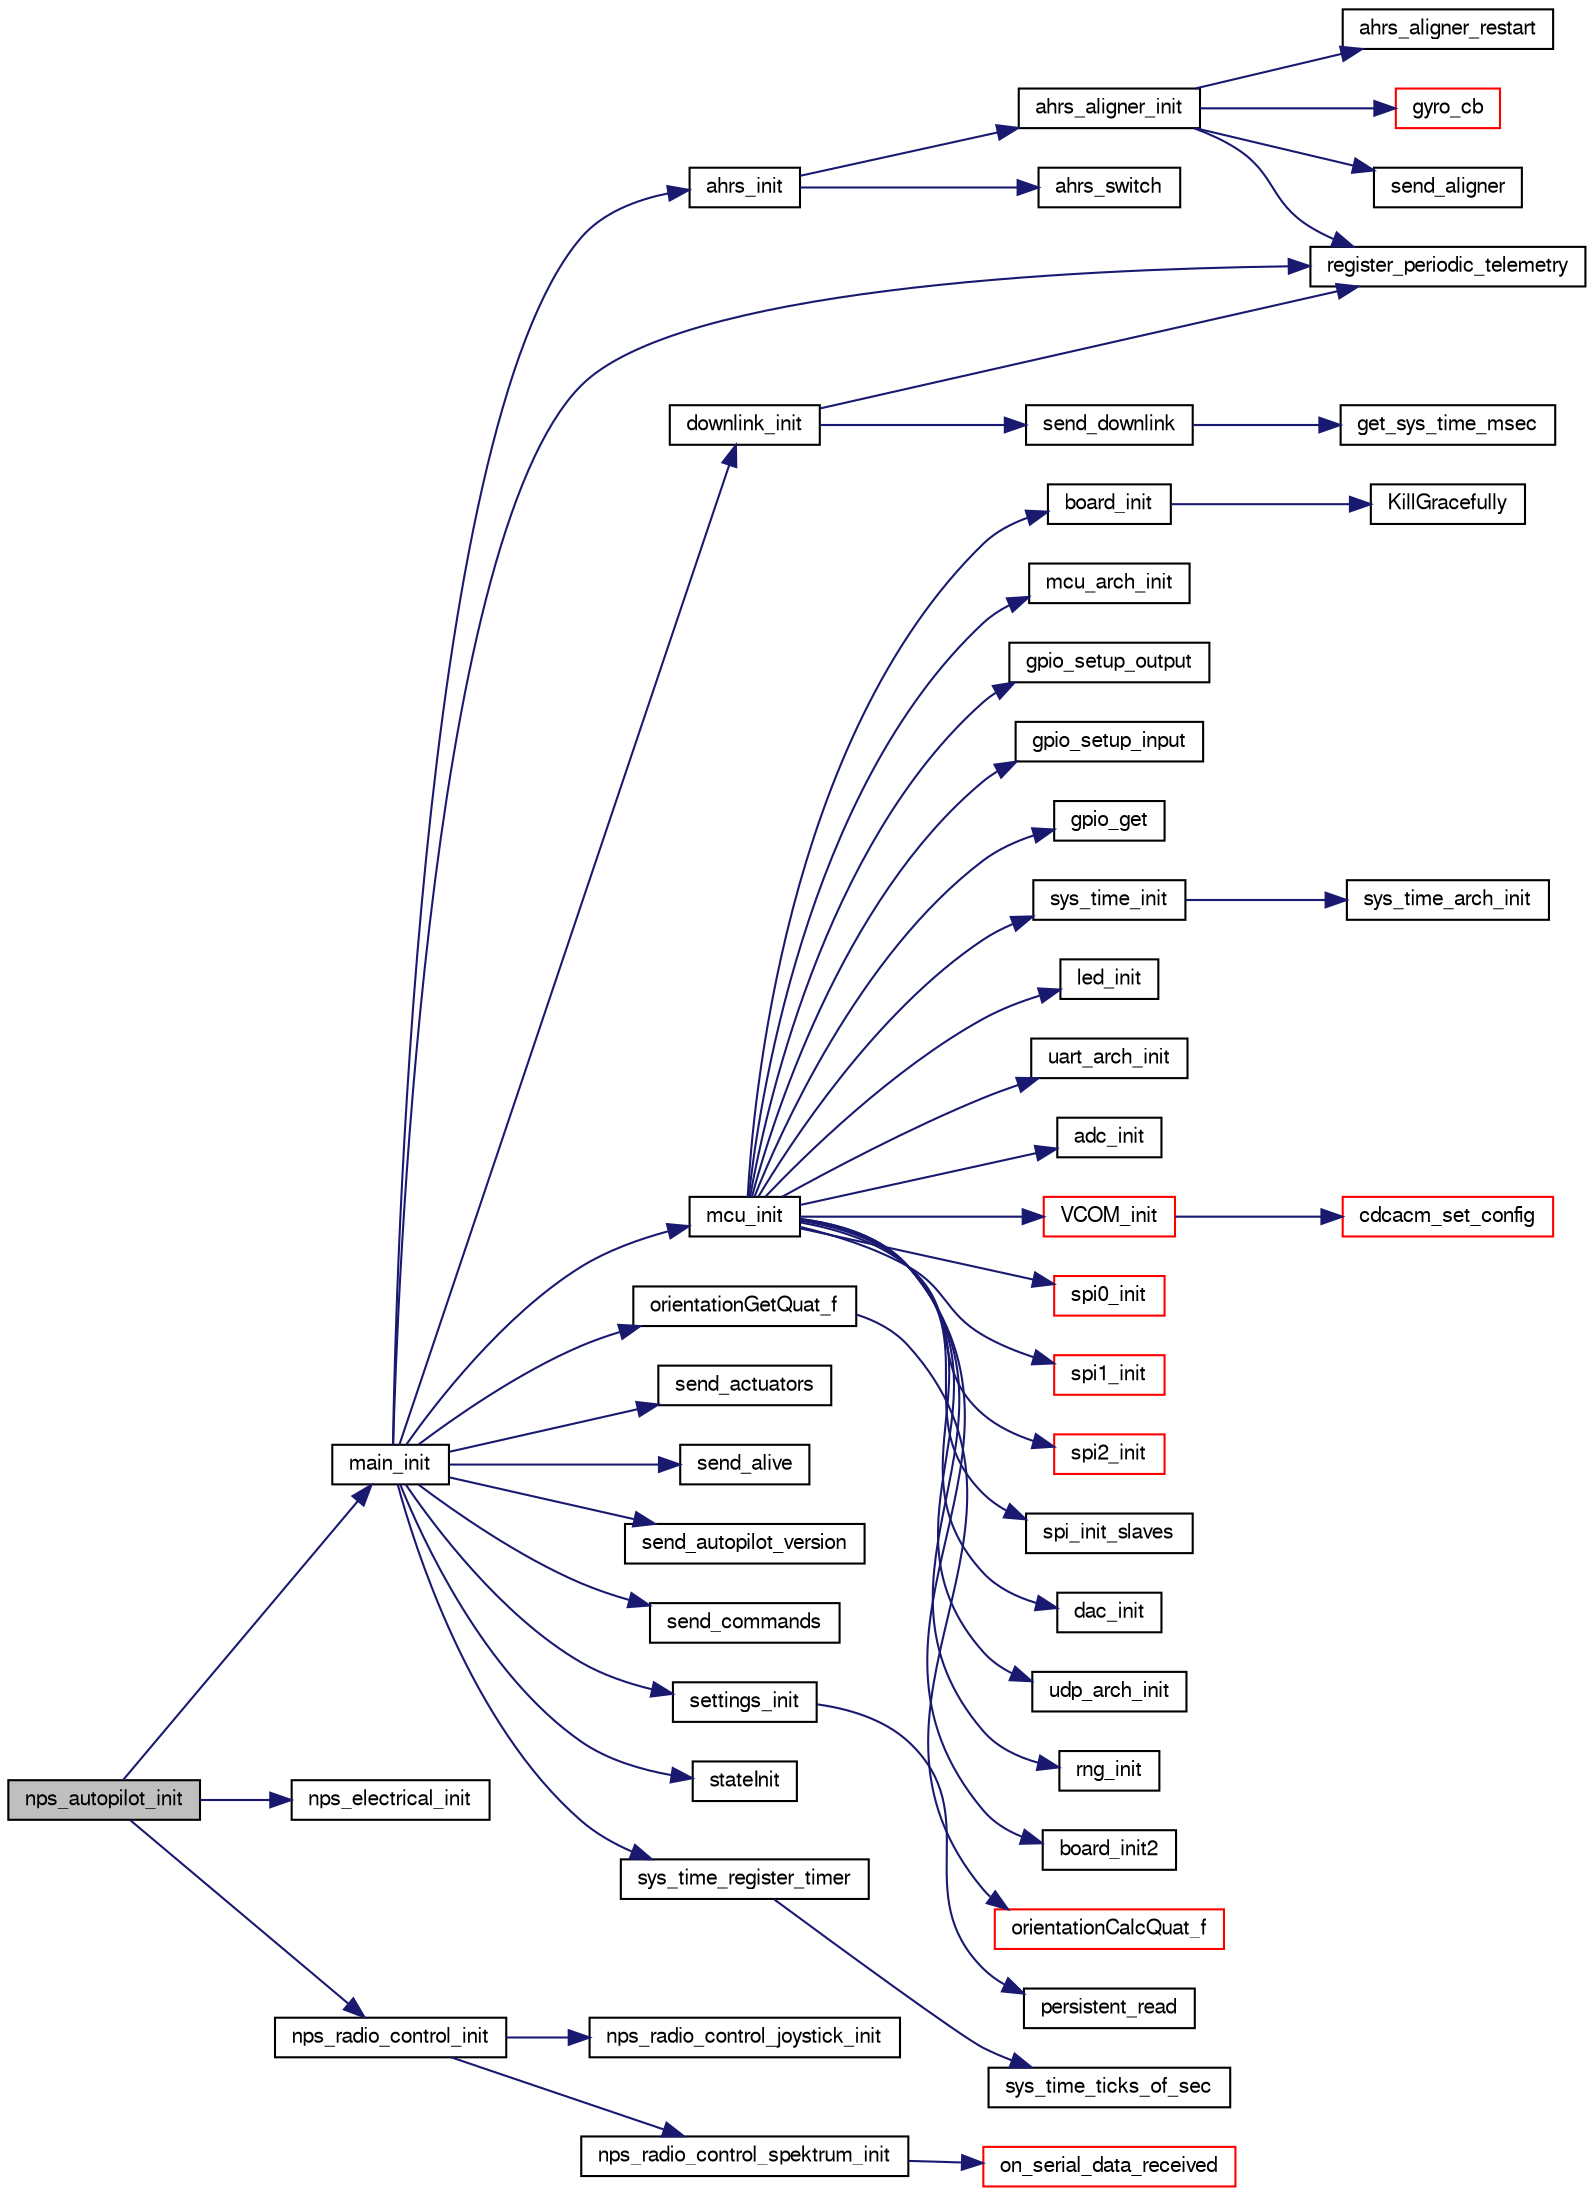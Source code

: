 digraph "nps_autopilot_init"
{
  edge [fontname="FreeSans",fontsize="10",labelfontname="FreeSans",labelfontsize="10"];
  node [fontname="FreeSans",fontsize="10",shape=record];
  rankdir="LR";
  Node1 [label="nps_autopilot_init",height=0.2,width=0.4,color="black", fillcolor="grey75", style="filled", fontcolor="black"];
  Node1 -> Node2 [color="midnightblue",fontsize="10",style="solid",fontname="FreeSans"];
  Node2 [label="main_init",height=0.2,width=0.4,color="black", fillcolor="white", style="filled",URL="$demo__ahrs__actuators_8c.html#afaa8374e20b79aaf7cfcea5ad9467ab1"];
  Node2 -> Node3 [color="midnightblue",fontsize="10",style="solid",fontname="FreeSans"];
  Node3 [label="ahrs_init",height=0.2,width=0.4,color="black", fillcolor="white", style="filled",URL="$ahrs_8c.html#aa3721663c9df7c7af5613486a3566afb",tooltip="AHRS initialization. "];
  Node3 -> Node4 [color="midnightblue",fontsize="10",style="solid",fontname="FreeSans"];
  Node4 [label="ahrs_aligner_init",height=0.2,width=0.4,color="black", fillcolor="white", style="filled",URL="$ahrs__aligner_8c.html#a321c9a82fcb75074c3041cbf6906e5ea"];
  Node4 -> Node5 [color="midnightblue",fontsize="10",style="solid",fontname="FreeSans"];
  Node5 [label="ahrs_aligner_restart",height=0.2,width=0.4,color="black", fillcolor="white", style="filled",URL="$ahrs__aligner_8c.html#aa098ebf986653894df0c6e03bf86354e"];
  Node4 -> Node6 [color="midnightblue",fontsize="10",style="solid",fontname="FreeSans"];
  Node6 [label="gyro_cb",height=0.2,width=0.4,color="red", fillcolor="white", style="filled",URL="$ahrs__aligner_8c.html#a47e1ea35fdb43af72537c6c9f38b889d"];
  Node4 -> Node7 [color="midnightblue",fontsize="10",style="solid",fontname="FreeSans"];
  Node7 [label="register_periodic_telemetry",height=0.2,width=0.4,color="black", fillcolor="white", style="filled",URL="$telemetry_8c.html#a8b8cf43739f06c54d16370c141b541a0",tooltip="Register a telemetry callback function. "];
  Node4 -> Node8 [color="midnightblue",fontsize="10",style="solid",fontname="FreeSans"];
  Node8 [label="send_aligner",height=0.2,width=0.4,color="black", fillcolor="white", style="filled",URL="$ahrs__aligner_8c.html#abe64b23cba24d9f6d4efd4773d3c8d1e"];
  Node3 -> Node9 [color="midnightblue",fontsize="10",style="solid",fontname="FreeSans"];
  Node9 [label="ahrs_switch",height=0.2,width=0.4,color="black", fillcolor="white", style="filled",URL="$ahrs_8c.html#ad933997851f19f057be2d3c1d4b5b5d0",tooltip="Switch to the output of another AHRS impl. "];
  Node2 -> Node10 [color="midnightblue",fontsize="10",style="solid",fontname="FreeSans"];
  Node10 [label="downlink_init",height=0.2,width=0.4,color="black", fillcolor="white", style="filled",URL="$downlink_8c.html#afd49e1738cc6ad57218b944dcb94f73b"];
  Node10 -> Node7 [color="midnightblue",fontsize="10",style="solid",fontname="FreeSans"];
  Node10 -> Node11 [color="midnightblue",fontsize="10",style="solid",fontname="FreeSans"];
  Node11 [label="send_downlink",height=0.2,width=0.4,color="black", fillcolor="white", style="filled",URL="$downlink_8c.html#af23b2b19aabf230dd8e4bb719c3d4f34"];
  Node11 -> Node12 [color="midnightblue",fontsize="10",style="solid",fontname="FreeSans"];
  Node12 [label="get_sys_time_msec",height=0.2,width=0.4,color="black", fillcolor="white", style="filled",URL="$chibios_2mcu__periph_2sys__time__arch_8c.html#ad3cb294b0d1d74dfb511534b36a17960",tooltip="Get the time in milliseconds since startup. "];
  Node2 -> Node13 [color="midnightblue",fontsize="10",style="solid",fontname="FreeSans"];
  Node13 [label="mcu_init",height=0.2,width=0.4,color="black", fillcolor="white", style="filled",URL="$group__mcu__periph.html#ga9af744358ff4b1e3e33d7dd170862f9b",tooltip="Microcontroller peripherals initialization. "];
  Node13 -> Node14 [color="midnightblue",fontsize="10",style="solid",fontname="FreeSans"];
  Node14 [label="board_init",height=0.2,width=0.4,color="black", fillcolor="white", style="filled",URL="$group__mcu__periph.html#ga916f2adc2080b4fe88034086d107a8dc",tooltip="Optional board init function called at the start of mcu_init(). "];
  Node14 -> Node15 [color="midnightblue",fontsize="10",style="solid",fontname="FreeSans"];
  Node15 [label="KillGracefully",height=0.2,width=0.4,color="black", fillcolor="white", style="filled",URL="$ardrone_2board_8c.html#a646b7f375c14d15f1aa843bbe058634f"];
  Node13 -> Node16 [color="midnightblue",fontsize="10",style="solid",fontname="FreeSans"];
  Node16 [label="mcu_arch_init",height=0.2,width=0.4,color="black", fillcolor="white", style="filled",URL="$chibios_2mcu__arch_8c.html#a87671303c7d4a9264b1ffbb07e87f454"];
  Node13 -> Node17 [color="midnightblue",fontsize="10",style="solid",fontname="FreeSans"];
  Node17 [label="gpio_setup_output",height=0.2,width=0.4,color="black", fillcolor="white", style="filled",URL="$chibios_2mcu__periph_2gpio__arch_8c.html#a614c4a447f1e43381d92c682ac3b953f",tooltip="Setup one or more pins of the given GPIO port as outputs. "];
  Node13 -> Node18 [color="midnightblue",fontsize="10",style="solid",fontname="FreeSans"];
  Node18 [label="gpio_setup_input",height=0.2,width=0.4,color="black", fillcolor="white", style="filled",URL="$chibios_2mcu__periph_2gpio__arch_8c.html#ae7d0172a824f41338c10872b96cc541b",tooltip="Setup one or more pins of the given GPIO port as inputs. "];
  Node13 -> Node19 [color="midnightblue",fontsize="10",style="solid",fontname="FreeSans"];
  Node19 [label="gpio_get",height=0.2,width=0.4,color="black", fillcolor="white", style="filled",URL="$chibios_2mcu__periph_2gpio__arch_8h.html#afd6403990094d8cd6010b2e641a977da",tooltip="Get level of a gpio. "];
  Node13 -> Node20 [color="midnightblue",fontsize="10",style="solid",fontname="FreeSans"];
  Node20 [label="sys_time_init",height=0.2,width=0.4,color="black", fillcolor="white", style="filled",URL="$sys__time_8c.html#a1e6b75f4db9128a3326d8a6283b0af43"];
  Node20 -> Node21 [color="midnightblue",fontsize="10",style="solid",fontname="FreeSans"];
  Node21 [label="sys_time_arch_init",height=0.2,width=0.4,color="black", fillcolor="white", style="filled",URL="$chibios_2mcu__periph_2sys__time__arch_8c.html#a9b31c2feb846b96205ae20ea6883e1c4"];
  Node13 -> Node22 [color="midnightblue",fontsize="10",style="solid",fontname="FreeSans"];
  Node22 [label="led_init",height=0.2,width=0.4,color="black", fillcolor="white", style="filled",URL="$led_8h.html#a9d9d9b1f30592189c3aa7358c626218f",tooltip="Automatic initialization of actived LED Set to OFF at startup. "];
  Node13 -> Node23 [color="midnightblue",fontsize="10",style="solid",fontname="FreeSans"];
  Node23 [label="uart_arch_init",height=0.2,width=0.4,color="black", fillcolor="white", style="filled",URL="$linux_2mcu__periph_2uart__arch_8c.html#a7e440684a8b6a4088b2f1d5b4dc47587"];
  Node13 -> Node24 [color="midnightblue",fontsize="10",style="solid",fontname="FreeSans"];
  Node24 [label="adc_init",height=0.2,width=0.4,color="black", fillcolor="white", style="filled",URL="$chibios_2mcu__periph_2adc__arch_8c.html#a2b815e6730e8723a6d1d06d9ef8f31c0",tooltip="Adc init. "];
  Node13 -> Node25 [color="midnightblue",fontsize="10",style="solid",fontname="FreeSans"];
  Node25 [label="VCOM_init",height=0.2,width=0.4,color="red", fillcolor="white", style="filled",URL="$usb__ser__hw_8c.html#a96a54f28bfc8bc28963cd2fac74609cd"];
  Node25 -> Node26 [color="midnightblue",fontsize="10",style="solid",fontname="FreeSans"];
  Node26 [label="cdcacm_set_config",height=0.2,width=0.4,color="red", fillcolor="white", style="filled",URL="$usb__ser__hw_8c.html#a6059acbec27d178fd89f46eac5538e7f",tooltip="Set configuration and control callbacks for CDC device (from libopencm3 examples) ..."];
  Node13 -> Node27 [color="midnightblue",fontsize="10",style="solid",fontname="FreeSans"];
  Node27 [label="spi0_init",height=0.2,width=0.4,color="red", fillcolor="white", style="filled",URL="$group__spi.html#ga2437939c4fca0a4a5a4f79460ed3f731"];
  Node13 -> Node28 [color="midnightblue",fontsize="10",style="solid",fontname="FreeSans"];
  Node28 [label="spi1_init",height=0.2,width=0.4,color="red", fillcolor="white", style="filled",URL="$group__spi.html#ga7da3469436debceb731ecb76c920efda"];
  Node13 -> Node29 [color="midnightblue",fontsize="10",style="solid",fontname="FreeSans"];
  Node29 [label="spi2_init",height=0.2,width=0.4,color="red", fillcolor="white", style="filled",URL="$group__spi.html#ga1c8c4e89459606c70f6749714abd4a86"];
  Node13 -> Node30 [color="midnightblue",fontsize="10",style="solid",fontname="FreeSans"];
  Node30 [label="spi_init_slaves",height=0.2,width=0.4,color="black", fillcolor="white", style="filled",URL="$group__spi.html#gafc9125c5764a6749703ae4f1303a16f3",tooltip="spi_init_slaves() function "];
  Node13 -> Node31 [color="midnightblue",fontsize="10",style="solid",fontname="FreeSans"];
  Node31 [label="dac_init",height=0.2,width=0.4,color="black", fillcolor="white", style="filled",URL="$dac_8h.html#a6e622fafee8436bf9cf9f6b120352e3c"];
  Node13 -> Node32 [color="midnightblue",fontsize="10",style="solid",fontname="FreeSans"];
  Node32 [label="udp_arch_init",height=0.2,width=0.4,color="black", fillcolor="white", style="filled",URL="$linux_2mcu__periph_2udp__arch_8c.html#a665732768aad2a0f4b0a396d96485cc2"];
  Node13 -> Node33 [color="midnightblue",fontsize="10",style="solid",fontname="FreeSans"];
  Node33 [label="rng_init",height=0.2,width=0.4,color="black", fillcolor="white", style="filled",URL="$chibios_2mcu__periph_2rng__arch_8c.html#ad5a3df3d0092f55f6ea54ccaa7daf3dc"];
  Node13 -> Node34 [color="midnightblue",fontsize="10",style="solid",fontname="FreeSans"];
  Node34 [label="board_init2",height=0.2,width=0.4,color="black", fillcolor="white", style="filled",URL="$group__mcu__periph.html#gaf8669c6ba2d12460cf1172edd1a5e4a3",tooltip="Optional board init function called at the end of mcu_init(). "];
  Node2 -> Node35 [color="midnightblue",fontsize="10",style="solid",fontname="FreeSans"];
  Node35 [label="orientationGetQuat_f",height=0.2,width=0.4,color="black", fillcolor="white", style="filled",URL="$group__math__orientation__representation.html#ga4bc38966bac43e1f55b2f042d8f2e411",tooltip="Get vehicle body attitude quaternion (float). "];
  Node35 -> Node36 [color="midnightblue",fontsize="10",style="solid",fontname="FreeSans"];
  Node36 [label="orientationCalcQuat_f",height=0.2,width=0.4,color="red", fillcolor="white", style="filled",URL="$group__math__orientation__representation.html#ga33edf7d5bd278bed617fb5aa88559dc2"];
  Node2 -> Node7 [color="midnightblue",fontsize="10",style="solid",fontname="FreeSans"];
  Node2 -> Node37 [color="midnightblue",fontsize="10",style="solid",fontname="FreeSans"];
  Node37 [label="send_actuators",height=0.2,width=0.4,color="black", fillcolor="white", style="filled",URL="$demo__ahrs__actuators_8c.html#acd7f051f394d395b1b28750b8e853e9c"];
  Node2 -> Node38 [color="midnightblue",fontsize="10",style="solid",fontname="FreeSans"];
  Node38 [label="send_alive",height=0.2,width=0.4,color="black", fillcolor="white", style="filled",URL="$demo__ahrs__actuators_8c.html#a65644c7fe2e327f01296b259bc106f85"];
  Node2 -> Node39 [color="midnightblue",fontsize="10",style="solid",fontname="FreeSans"];
  Node39 [label="send_autopilot_version",height=0.2,width=0.4,color="black", fillcolor="white", style="filled",URL="$demo__ahrs__actuators_8c.html#a974326e4c446abb45f2c4ce43666412f"];
  Node2 -> Node40 [color="midnightblue",fontsize="10",style="solid",fontname="FreeSans"];
  Node40 [label="send_commands",height=0.2,width=0.4,color="black", fillcolor="white", style="filled",URL="$demo__ahrs__actuators_8c.html#a4d3ebf2393fe597ab7a9a9e615ed2efe"];
  Node2 -> Node41 [color="midnightblue",fontsize="10",style="solid",fontname="FreeSans"];
  Node41 [label="settings_init",height=0.2,width=0.4,color="black", fillcolor="white", style="filled",URL="$settings_8c.html#a5f9a5a2e826aec11c77548f2a541fb9e"];
  Node41 -> Node42 [color="midnightblue",fontsize="10",style="solid",fontname="FreeSans"];
  Node42 [label="persistent_read",height=0.2,width=0.4,color="black", fillcolor="white", style="filled",URL="$chibios_2modules_2core_2settings__arch_8c.html#a6d60026540670a5fc2ac03dee06c791e"];
  Node2 -> Node43 [color="midnightblue",fontsize="10",style="solid",fontname="FreeSans"];
  Node43 [label="stateInit",height=0.2,width=0.4,color="black", fillcolor="white", style="filled",URL="$group__state__interface.html#gae841c56c9a83bf54bcdd8d7f166f2e2a"];
  Node2 -> Node44 [color="midnightblue",fontsize="10",style="solid",fontname="FreeSans"];
  Node44 [label="sys_time_register_timer",height=0.2,width=0.4,color="black", fillcolor="white", style="filled",URL="$sys__time_8c.html#a3ababed8b6819006aaf919a663efe8cd",tooltip="Register a new system timer. "];
  Node44 -> Node45 [color="midnightblue",fontsize="10",style="solid",fontname="FreeSans"];
  Node45 [label="sys_time_ticks_of_sec",height=0.2,width=0.4,color="black", fillcolor="white", style="filled",URL="$sys__time_8h.html#a2894f16d75a4d3c6ad1449d7bba85406"];
  Node1 -> Node46 [color="midnightblue",fontsize="10",style="solid",fontname="FreeSans"];
  Node46 [label="nps_electrical_init",height=0.2,width=0.4,color="black", fillcolor="white", style="filled",URL="$nps__electrical_8c.html#a9a38e15f4c115662205d7acfb92db20c"];
  Node1 -> Node47 [color="midnightblue",fontsize="10",style="solid",fontname="FreeSans"];
  Node47 [label="nps_radio_control_init",height=0.2,width=0.4,color="black", fillcolor="white", style="filled",URL="$nps__radio__control_8c.html#a1028b3dc0a115b1c2cbfbf478d60c1c7"];
  Node47 -> Node48 [color="midnightblue",fontsize="10",style="solid",fontname="FreeSans"];
  Node48 [label="nps_radio_control_joystick_init",height=0.2,width=0.4,color="black", fillcolor="white", style="filled",URL="$nps__radio__control__joystick_8c.html#a9a7bfae7d77d8c6d3baa7c313c3097f7",tooltip="Initializes SDL and the joystick. "];
  Node47 -> Node49 [color="midnightblue",fontsize="10",style="solid",fontname="FreeSans"];
  Node49 [label="nps_radio_control_spektrum_init",height=0.2,width=0.4,color="black", fillcolor="white", style="filled",URL="$nps__radio__control__spektrum_8c.html#a5ef81d6ecf86b47643a0c2f0eae06c6c"];
  Node49 -> Node50 [color="midnightblue",fontsize="10",style="solid",fontname="FreeSans"];
  Node50 [label="on_serial_data_received",height=0.2,width=0.4,color="red", fillcolor="white", style="filled",URL="$nps__radio__control__spektrum_8c.html#a96e61646754bf2df198da01db1a0349f"];
}

